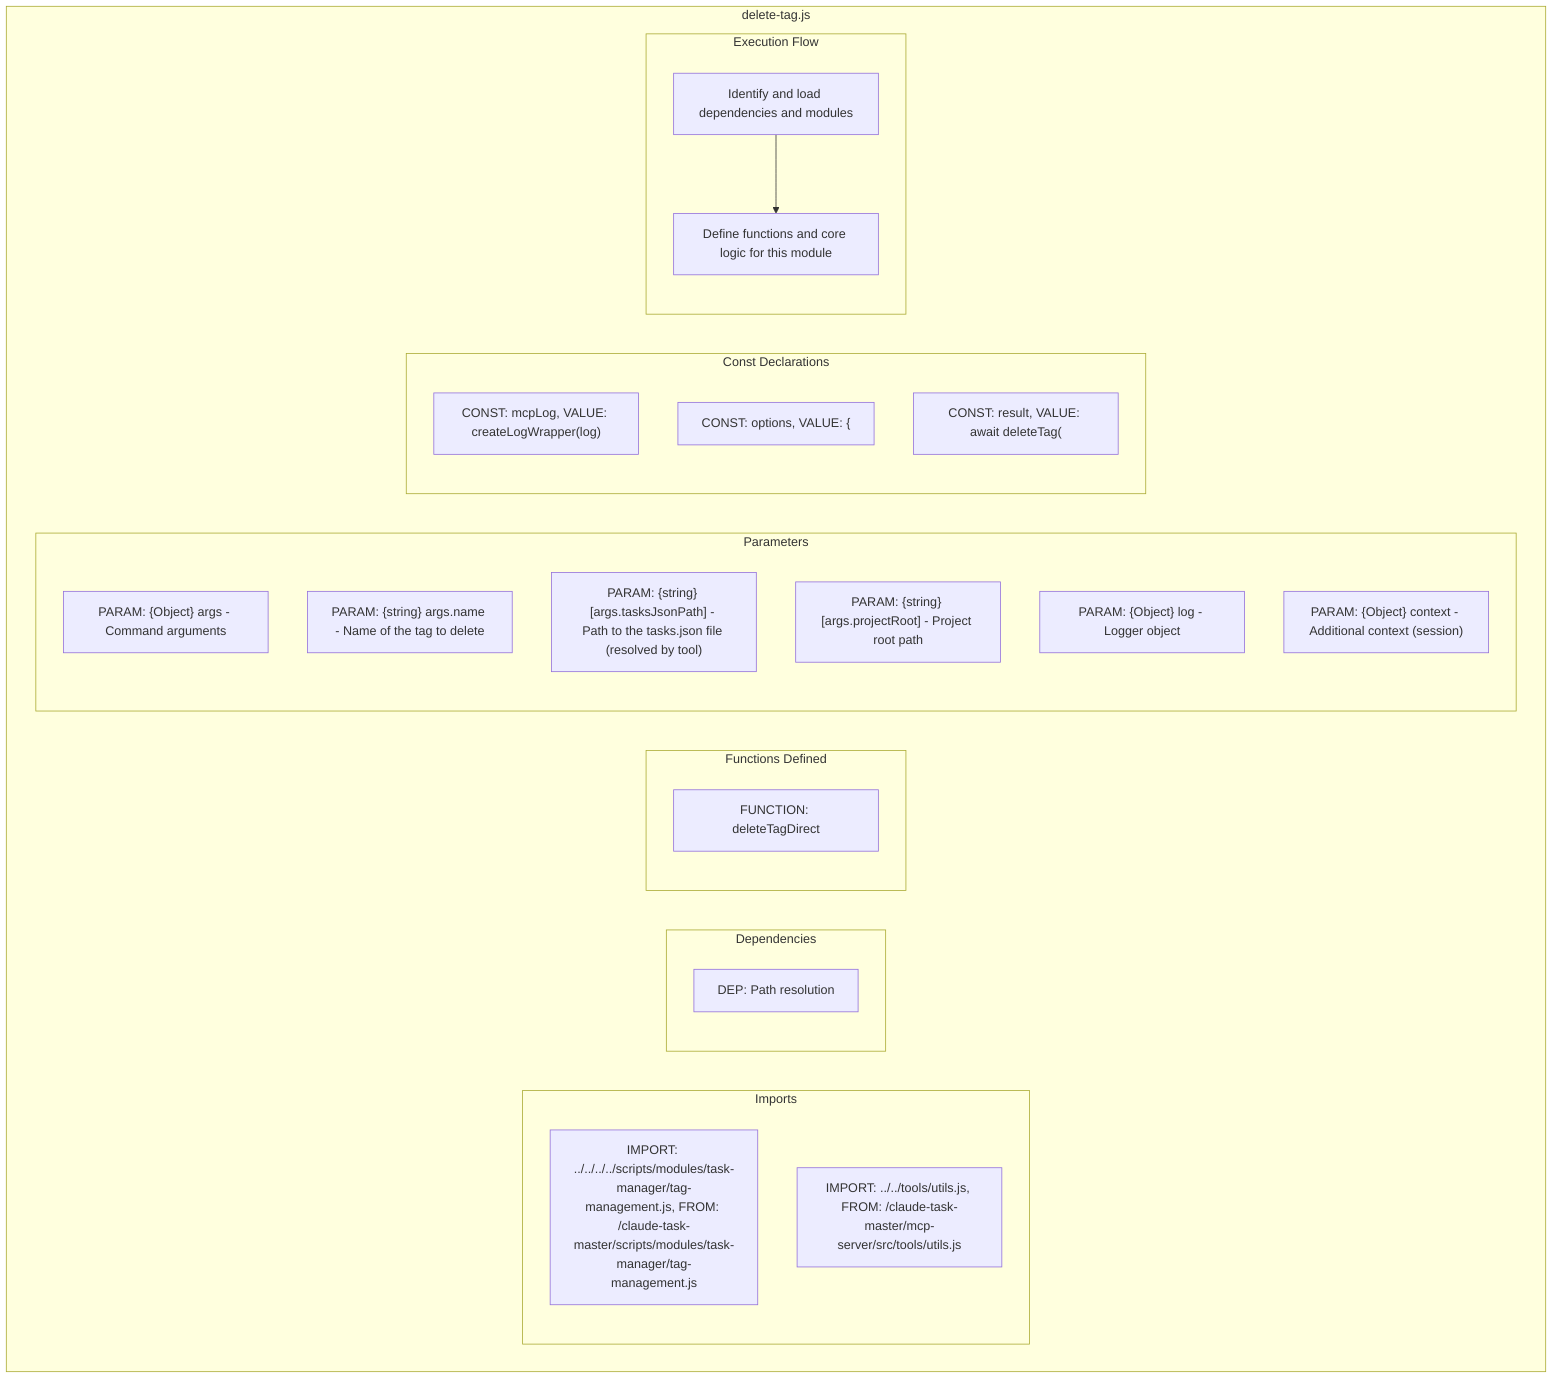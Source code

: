 flowchart TB
    subgraph Imports["Imports"]
        I1["IMPORT: ../../../../scripts/modules/task-manager/tag-management.js, FROM: /claude-task-master/scripts/modules/task-manager/tag-management.js"]
        I2["IMPORT: ../../tools/utils.js, FROM: /claude-task-master/mcp-server/src/tools/utils.js"]
    end
    subgraph Dependencies["Dependencies"]
        D1["DEP: Path resolution"]
    end
    subgraph FunctionsDefined["Functions Defined"]
        FU1["FUNCTION: deleteTagDirect"]
    end
    subgraph Parameters["Parameters"]
        P1["PARAM: {Object} args - Command arguments"]
        P2["PARAM: {string} args.name - Name of the tag to delete"]
        P3["PARAM: {string} [args.tasksJsonPath] - Path to the tasks.json file (resolved by tool)"]
        P4["PARAM: {string} [args.projectRoot] - Project root path"]
        P5["PARAM: {Object} log - Logger object"]
        P6["PARAM: {Object} context - Additional context (session)"]
    end
    subgraph Constants["Const Declarations"]
        C1["CONST: mcpLog, VALUE: createLogWrapper(log)"]
        C2["CONST: options, VALUE: {"]
        C3["CONST: result, VALUE: await deleteTag("]
    end
    subgraph ExecutionFlow["Execution Flow"]
        FL1["Identify and load dependencies and modules"]
        FL2["Define functions and core logic for this module"]
    end
    subgraph FileName["delete-tag.js"]
        Imports
        Dependencies
        FunctionsDefined
        Parameters
        Constants
        ExecutionFlow
    end
    FL1 --> FL2